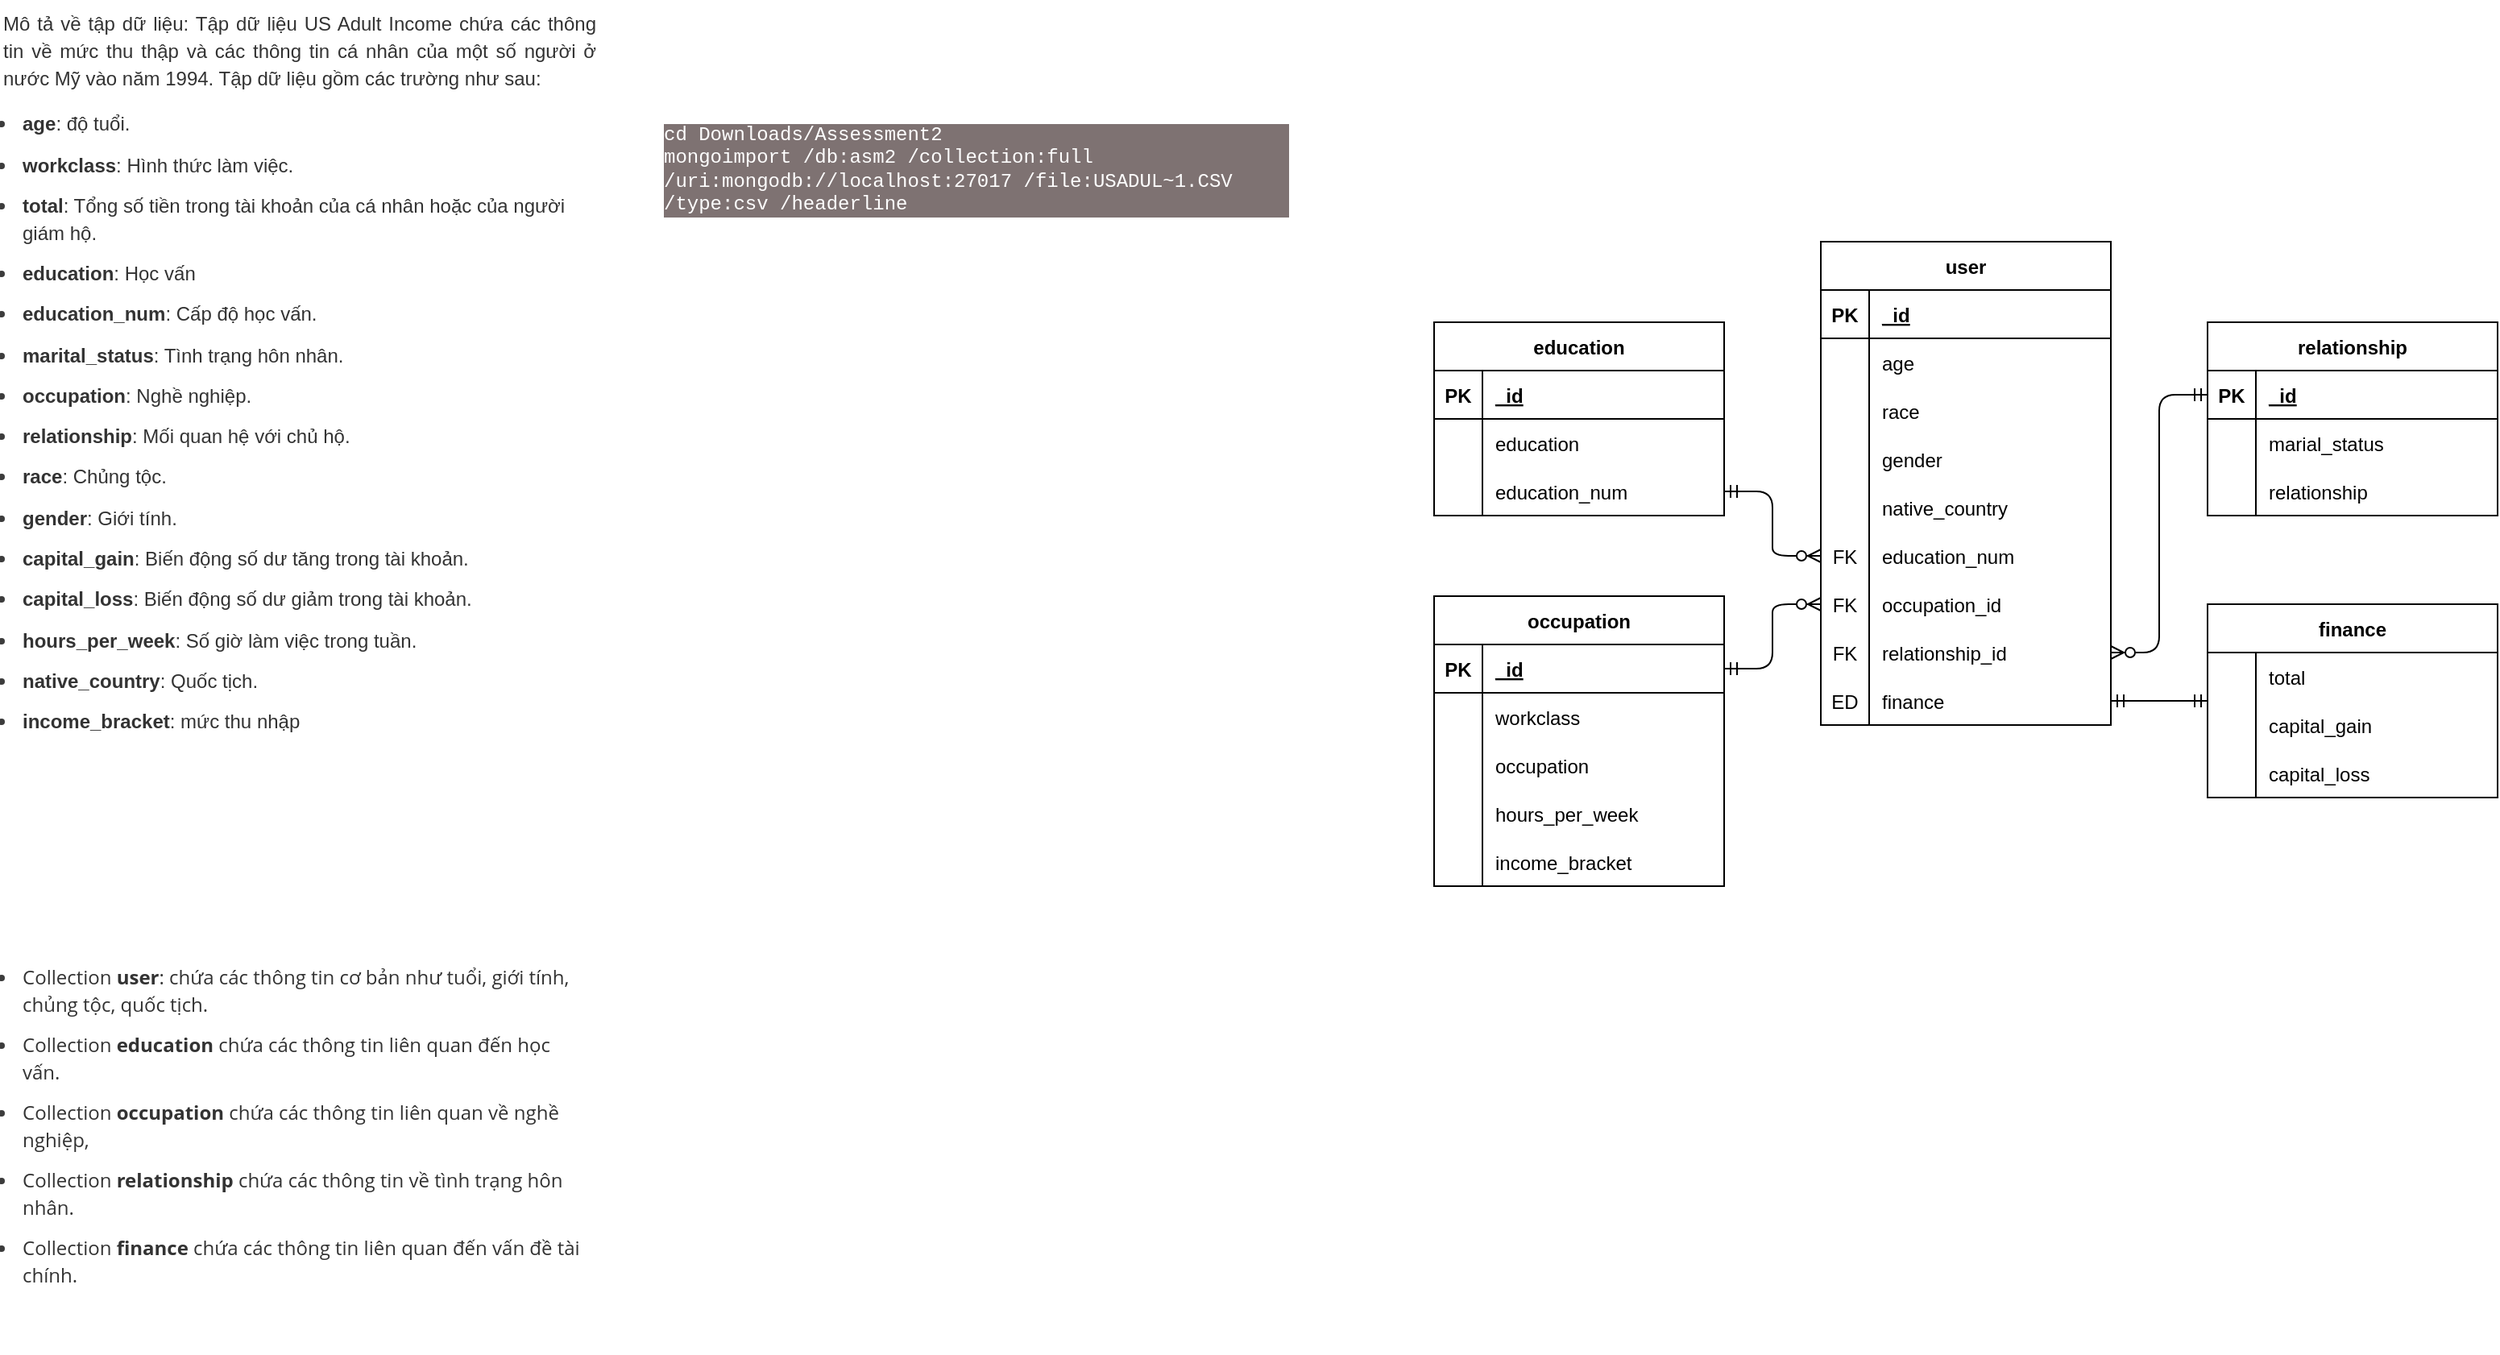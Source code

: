 <mxfile>
    <diagram id="i1MtYdFM_wo78gbp3NTc" name="Page-1">
        <mxGraphModel dx="1058" dy="458" grid="1" gridSize="10" guides="1" tooltips="1" connect="1" arrows="1" fold="1" page="1" pageScale="1" pageWidth="850" pageHeight="1100" math="0" shadow="0">
            <root>
                <mxCell id="0"/>
                <mxCell id="1" parent="0"/>
                <mxCell id="2" value="&lt;p style=&quot;color: rgb(60, 60, 60); margin: 0pt 0px 8pt; text-align: justify; font-family: &amp;quot;Open Sans&amp;quot;, Verdana, Geneva, sans-serif, sans-serif; line-height: 1.295; font-style: normal; font-variant-ligatures: normal; font-variant-caps: normal; font-weight: 400; letter-spacing: normal; orphans: 2; text-indent: 0px; text-transform: none; widows: 2; word-spacing: 0px; -webkit-text-stroke-width: 0px; background-color: rgb(255, 255, 255); text-decoration-thickness: initial; text-decoration-style: initial; text-decoration-color: initial;&quot; dir=&quot;ltr&quot;&gt;&lt;span style=&quot;color: rgb(51, 51, 51); font-style: normal; font-variant: normal; font-weight: 400; font-stretch: inherit; line-height: 1.4em; font-family: arial, helvetica, sans-serif; font-optical-sizing: inherit; font-kerning: inherit; font-feature-settings: inherit; font-variation-settings: inherit; background-color: transparent; text-decoration: none; vertical-align: baseline;&quot;&gt;&lt;font style=&quot;font-size: 12px;&quot;&gt;Mô tả về tập dữ liệu: Tập dữ liệu US Adult Income chứa các thông tin về mức thu thập và các thông tin cá nhân của một số người ở nước Mỹ vào năm 1994. Tập dữ liệu gồm các trường như sau:&lt;/font&gt;&lt;/span&gt;&lt;/p&gt;&lt;p style=&quot;color: rgb(60, 60, 60); margin: 0pt 0px 8pt; text-align: justify; font-family: &amp;quot;Open Sans&amp;quot;, Verdana, Geneva, sans-serif, sans-serif; line-height: 1.295; font-style: normal; font-variant-ligatures: normal; font-variant-caps: normal; font-weight: 400; letter-spacing: normal; orphans: 2; text-indent: 0px; text-transform: none; widows: 2; word-spacing: 0px; -webkit-text-stroke-width: 0px; background-color: rgb(255, 255, 255); text-decoration-thickness: initial; text-decoration-style: initial; text-decoration-color: initial;&quot; dir=&quot;ltr&quot;&gt;&lt;/p&gt;&lt;ul style=&quot;padding: 0px 0px 0px 1em; margin: 1em 0px; line-height: 1.4em; color: rgb(60, 60, 60); list-style: outside none disc; font-family: &amp;quot;Open Sans&amp;quot;, Verdana, Geneva, sans-serif, sans-serif; font-style: normal; font-variant-ligatures: normal; font-variant-caps: normal; font-weight: 400; letter-spacing: normal; orphans: 2; text-align: left; text-indent: 0px; text-transform: none; widows: 2; word-spacing: 0px; -webkit-text-stroke-width: 0px; background-color: rgb(255, 255, 255); text-decoration-thickness: initial; text-decoration-style: initial; text-decoration-color: initial;&quot;&gt;&lt;li style=&quot;line-height: 1.4em; margin-bottom: 0.708em;&quot;&gt;&lt;span style=&quot;color: rgb(51, 51, 51); font-style: inherit; font-variant: inherit; font-weight: inherit; font-stretch: inherit; line-height: 1.4em; font-family: arial, helvetica, sans-serif; font-optical-sizing: inherit; font-kerning: inherit; font-feature-settings: inherit; font-variation-settings: inherit;&quot;&gt;&lt;font style=&quot;font-size: 12px;&quot;&gt;&lt;span style=&quot;color: inherit; font-style: inherit; font-variant-ligatures: inherit; font-variant-caps: inherit; font-variant-numeric: normal; font-variant-east-asian: normal; font-variant-alternates: inherit; font-weight: bold; font-stretch: inherit; line-height: 1.4em; font-family: inherit; font-optical-sizing: inherit; font-kerning: inherit; font-feature-settings: inherit; font-variation-settings: inherit; text-align: justify; background-color: transparent; vertical-align: baseline;&quot;&gt;age&lt;/span&gt;&lt;span style=&quot;color: inherit; font-style: inherit; font-variant-ligatures: inherit; font-variant-caps: inherit; font-variant-numeric: normal; font-variant-east-asian: normal; font-variant-alternates: inherit; font-weight: inherit; font-stretch: inherit; line-height: 1.4em; font-family: inherit; font-optical-sizing: inherit; font-kerning: inherit; font-feature-settings: inherit; font-variation-settings: inherit; text-align: justify; background-color: transparent; vertical-align: baseline;&quot;&gt;: độ tuổi.&lt;/span&gt;&lt;/font&gt;&lt;/span&gt;&lt;/li&gt;&lt;li style=&quot;line-height: 1.4em; margin-bottom: 0.708em;&quot;&gt;&lt;span style=&quot;color: rgb(51, 51, 51); font-style: inherit; font-variant: inherit; font-weight: inherit; font-stretch: inherit; line-height: 1.4em; font-family: arial, helvetica, sans-serif; font-optical-sizing: inherit; font-kerning: inherit; font-feature-settings: inherit; font-variation-settings: inherit;&quot;&gt;&lt;font style=&quot;font-size: 12px;&quot;&gt;&lt;span style=&quot;color: inherit; font-style: inherit; font-variant-ligatures: inherit; font-variant-caps: inherit; font-variant-numeric: normal; font-variant-east-asian: normal; font-variant-alternates: inherit; font-weight: bold; font-stretch: inherit; line-height: 1.4em; font-family: inherit; font-optical-sizing: inherit; font-kerning: inherit; font-feature-settings: inherit; font-variation-settings: inherit; text-align: justify; background-color: transparent; vertical-align: baseline;&quot;&gt;workclass&lt;/span&gt;&lt;span style=&quot;color: inherit; font-style: inherit; font-variant-ligatures: inherit; font-variant-caps: inherit; font-variant-numeric: normal; font-variant-east-asian: normal; font-variant-alternates: inherit; font-weight: inherit; font-stretch: inherit; line-height: 1.4em; font-family: inherit; font-optical-sizing: inherit; font-kerning: inherit; font-feature-settings: inherit; font-variation-settings: inherit; text-align: justify; background-color: transparent; vertical-align: baseline;&quot;&gt;: Hình thức làm việc.&lt;/span&gt;&lt;/font&gt;&lt;/span&gt;&lt;/li&gt;&lt;li style=&quot;line-height: 1.4em; margin-bottom: 0.708em;&quot;&gt;&lt;span style=&quot;color: rgb(51, 51, 51); font-style: inherit; font-variant: inherit; font-weight: inherit; font-stretch: inherit; line-height: 1.4em; font-family: arial, helvetica, sans-serif; font-optical-sizing: inherit; font-kerning: inherit; font-feature-settings: inherit; font-variation-settings: inherit;&quot;&gt;&lt;font style=&quot;font-size: 12px;&quot;&gt;&lt;span style=&quot;color: inherit; font-style: inherit; font-variant-ligatures: inherit; font-variant-caps: inherit; font-variant-numeric: normal; font-variant-east-asian: normal; font-variant-alternates: inherit; font-weight: bold; font-stretch: inherit; line-height: 1.4em; font-family: inherit; font-optical-sizing: inherit; font-kerning: inherit; font-feature-settings: inherit; font-variation-settings: inherit; text-align: justify; background-color: transparent; vertical-align: baseline;&quot;&gt;total&lt;/span&gt;&lt;span style=&quot;color: inherit; font-style: inherit; font-variant-ligatures: inherit; font-variant-caps: inherit; font-variant-numeric: normal; font-variant-east-asian: normal; font-variant-alternates: inherit; font-weight: inherit; font-stretch: inherit; line-height: 1.4em; font-family: inherit; font-optical-sizing: inherit; font-kerning: inherit; font-feature-settings: inherit; font-variation-settings: inherit; text-align: justify; background-color: transparent; vertical-align: baseline;&quot;&gt;: Tổng số tiền trong tài khoản của cá nhân hoặc của người giám hộ.&lt;/span&gt;&lt;/font&gt;&lt;/span&gt;&lt;/li&gt;&lt;li style=&quot;line-height: 1.4em; margin-bottom: 0.708em;&quot;&gt;&lt;span style=&quot;color: rgb(51, 51, 51); font-style: inherit; font-variant: inherit; font-weight: inherit; font-stretch: inherit; line-height: 1.4em; font-family: arial, helvetica, sans-serif; font-optical-sizing: inherit; font-kerning: inherit; font-feature-settings: inherit; font-variation-settings: inherit;&quot;&gt;&lt;font style=&quot;font-size: 12px;&quot;&gt;&lt;span style=&quot;color: inherit; font-style: inherit; font-variant-ligatures: inherit; font-variant-caps: inherit; font-variant-numeric: normal; font-variant-east-asian: normal; font-variant-alternates: inherit; font-weight: bold; font-stretch: inherit; line-height: 1.4em; font-family: inherit; font-optical-sizing: inherit; font-kerning: inherit; font-feature-settings: inherit; font-variation-settings: inherit; text-align: justify; background-color: transparent; vertical-align: baseline;&quot;&gt;education&lt;/span&gt;&lt;span style=&quot;color: inherit; font-style: inherit; font-variant-ligatures: inherit; font-variant-caps: inherit; font-variant-numeric: normal; font-variant-east-asian: normal; font-variant-alternates: inherit; font-weight: inherit; font-stretch: inherit; line-height: 1.4em; font-family: inherit; font-optical-sizing: inherit; font-kerning: inherit; font-feature-settings: inherit; font-variation-settings: inherit; text-align: justify; background-color: transparent; vertical-align: baseline;&quot;&gt;: Học vấn&lt;/span&gt;&lt;/font&gt;&lt;/span&gt;&lt;/li&gt;&lt;li style=&quot;line-height: 1.4em; margin-bottom: 0.708em;&quot;&gt;&lt;span style=&quot;color: rgb(51, 51, 51); font-style: inherit; font-variant: inherit; font-weight: inherit; font-stretch: inherit; line-height: 1.4em; font-family: arial, helvetica, sans-serif; font-optical-sizing: inherit; font-kerning: inherit; font-feature-settings: inherit; font-variation-settings: inherit;&quot;&gt;&lt;font style=&quot;font-size: 12px;&quot;&gt;&lt;span style=&quot;color: inherit; font-style: inherit; font-variant-ligatures: inherit; font-variant-caps: inherit; font-variant-numeric: normal; font-variant-east-asian: normal; font-variant-alternates: inherit; font-weight: bold; font-stretch: inherit; line-height: 1.4em; font-family: inherit; font-optical-sizing: inherit; font-kerning: inherit; font-feature-settings: inherit; font-variation-settings: inherit; text-align: justify; background-color: transparent; vertical-align: baseline;&quot;&gt;education_num&lt;/span&gt;&lt;span style=&quot;color: inherit; font-style: inherit; font-variant-ligatures: inherit; font-variant-caps: inherit; font-variant-numeric: normal; font-variant-east-asian: normal; font-variant-alternates: inherit; font-weight: inherit; font-stretch: inherit; line-height: 1.4em; font-family: inherit; font-optical-sizing: inherit; font-kerning: inherit; font-feature-settings: inherit; font-variation-settings: inherit; text-align: justify; background-color: transparent; vertical-align: baseline;&quot;&gt;: Cấp độ học vấn.&lt;/span&gt;&lt;/font&gt;&lt;/span&gt;&lt;/li&gt;&lt;li style=&quot;line-height: 1.4em; margin-bottom: 0.708em;&quot;&gt;&lt;span style=&quot;color: rgb(51, 51, 51); font-style: inherit; font-variant: inherit; font-weight: inherit; font-stretch: inherit; line-height: 1.4em; font-family: arial, helvetica, sans-serif; font-optical-sizing: inherit; font-kerning: inherit; font-feature-settings: inherit; font-variation-settings: inherit;&quot;&gt;&lt;font style=&quot;font-size: 12px;&quot;&gt;&lt;span style=&quot;color: inherit; font-style: inherit; font-variant-ligatures: inherit; font-variant-caps: inherit; font-variant-numeric: normal; font-variant-east-asian: normal; font-variant-alternates: inherit; font-weight: bold; font-stretch: inherit; line-height: 1.4em; font-family: inherit; font-optical-sizing: inherit; font-kerning: inherit; font-feature-settings: inherit; font-variation-settings: inherit; text-align: justify; background-color: transparent; vertical-align: baseline;&quot;&gt;marital_status&lt;/span&gt;&lt;span style=&quot;color: inherit; font-style: inherit; font-variant-ligatures: inherit; font-variant-caps: inherit; font-variant-numeric: normal; font-variant-east-asian: normal; font-variant-alternates: inherit; font-weight: inherit; font-stretch: inherit; line-height: 1.4em; font-family: inherit; font-optical-sizing: inherit; font-kerning: inherit; font-feature-settings: inherit; font-variation-settings: inherit; text-align: justify; background-color: transparent; vertical-align: baseline;&quot;&gt;: Tình trạng hôn nhân.&lt;/span&gt;&lt;/font&gt;&lt;/span&gt;&lt;/li&gt;&lt;li style=&quot;line-height: 1.4em; margin-bottom: 0.708em;&quot;&gt;&lt;span style=&quot;color: rgb(51, 51, 51); font-style: inherit; font-variant: inherit; font-weight: inherit; font-stretch: inherit; line-height: 1.4em; font-family: arial, helvetica, sans-serif; font-optical-sizing: inherit; font-kerning: inherit; font-feature-settings: inherit; font-variation-settings: inherit;&quot;&gt;&lt;font style=&quot;font-size: 12px;&quot;&gt;&lt;span style=&quot;color: inherit; font-style: inherit; font-variant-ligatures: inherit; font-variant-caps: inherit; font-variant-numeric: normal; font-variant-east-asian: normal; font-variant-alternates: inherit; font-weight: bold; font-stretch: inherit; line-height: 1.4em; font-family: inherit; font-optical-sizing: inherit; font-kerning: inherit; font-feature-settings: inherit; font-variation-settings: inherit; text-align: justify; background-color: transparent; vertical-align: baseline;&quot;&gt;occupation&lt;/span&gt;&lt;span style=&quot;color: inherit; font-style: inherit; font-variant-ligatures: inherit; font-variant-caps: inherit; font-variant-numeric: normal; font-variant-east-asian: normal; font-variant-alternates: inherit; font-weight: inherit; font-stretch: inherit; line-height: 1.4em; font-family: inherit; font-optical-sizing: inherit; font-kerning: inherit; font-feature-settings: inherit; font-variation-settings: inherit; text-align: justify; background-color: transparent; vertical-align: baseline;&quot;&gt;: Nghề nghiệp.&lt;/span&gt;&lt;/font&gt;&lt;/span&gt;&lt;/li&gt;&lt;li style=&quot;line-height: 1.4em; margin-bottom: 0.708em;&quot;&gt;&lt;span style=&quot;color: rgb(51, 51, 51); font-style: inherit; font-variant: inherit; font-weight: inherit; font-stretch: inherit; line-height: 1.4em; font-family: arial, helvetica, sans-serif; font-optical-sizing: inherit; font-kerning: inherit; font-feature-settings: inherit; font-variation-settings: inherit;&quot;&gt;&lt;font style=&quot;font-size: 12px;&quot;&gt;&lt;span style=&quot;color: inherit; font-style: inherit; font-variant-ligatures: inherit; font-variant-caps: inherit; font-variant-numeric: normal; font-variant-east-asian: normal; font-variant-alternates: inherit; font-weight: bold; font-stretch: inherit; line-height: 1.4em; font-family: inherit; font-optical-sizing: inherit; font-kerning: inherit; font-feature-settings: inherit; font-variation-settings: inherit; text-align: justify; background-color: transparent; vertical-align: baseline;&quot;&gt;relationship&lt;/span&gt;&lt;span style=&quot;color: inherit; font-style: inherit; font-variant-ligatures: inherit; font-variant-caps: inherit; font-variant-numeric: normal; font-variant-east-asian: normal; font-variant-alternates: inherit; font-weight: inherit; font-stretch: inherit; line-height: 1.4em; font-family: inherit; font-optical-sizing: inherit; font-kerning: inherit; font-feature-settings: inherit; font-variation-settings: inherit; text-align: justify; background-color: transparent; vertical-align: baseline;&quot;&gt;: Mối quan hệ với chủ hộ.&lt;/span&gt;&lt;/font&gt;&lt;/span&gt;&lt;/li&gt;&lt;li style=&quot;line-height: 1.4em; margin-bottom: 0.708em;&quot;&gt;&lt;span style=&quot;color: rgb(51, 51, 51); font-style: inherit; font-variant: inherit; font-weight: inherit; font-stretch: inherit; line-height: 1.4em; font-family: arial, helvetica, sans-serif; font-optical-sizing: inherit; font-kerning: inherit; font-feature-settings: inherit; font-variation-settings: inherit;&quot;&gt;&lt;font style=&quot;font-size: 12px;&quot;&gt;&lt;span style=&quot;color: inherit; font-style: inherit; font-variant-ligatures: inherit; font-variant-caps: inherit; font-variant-numeric: normal; font-variant-east-asian: normal; font-variant-alternates: inherit; font-weight: bold; font-stretch: inherit; line-height: 1.4em; font-family: inherit; font-optical-sizing: inherit; font-kerning: inherit; font-feature-settings: inherit; font-variation-settings: inherit; text-align: justify; background-color: transparent; vertical-align: baseline;&quot;&gt;race&lt;/span&gt;&lt;span style=&quot;color: inherit; font-style: inherit; font-variant-ligatures: inherit; font-variant-caps: inherit; font-variant-numeric: normal; font-variant-east-asian: normal; font-variant-alternates: inherit; font-weight: inherit; font-stretch: inherit; line-height: 1.4em; font-family: inherit; font-optical-sizing: inherit; font-kerning: inherit; font-feature-settings: inherit; font-variation-settings: inherit; text-align: justify; background-color: transparent; vertical-align: baseline;&quot;&gt;: Chủng tộc.&lt;/span&gt;&lt;/font&gt;&lt;/span&gt;&lt;/li&gt;&lt;li style=&quot;line-height: 1.4em; margin-bottom: 0.708em;&quot;&gt;&lt;span style=&quot;color: rgb(51, 51, 51); font-style: inherit; font-variant: inherit; font-weight: inherit; font-stretch: inherit; line-height: 1.4em; font-family: arial, helvetica, sans-serif; font-optical-sizing: inherit; font-kerning: inherit; font-feature-settings: inherit; font-variation-settings: inherit;&quot;&gt;&lt;font style=&quot;font-size: 12px;&quot;&gt;&lt;span style=&quot;color: inherit; font-style: inherit; font-variant-ligatures: inherit; font-variant-caps: inherit; font-variant-numeric: normal; font-variant-east-asian: normal; font-variant-alternates: inherit; font-weight: bold; font-stretch: inherit; line-height: 1.4em; font-family: inherit; font-optical-sizing: inherit; font-kerning: inherit; font-feature-settings: inherit; font-variation-settings: inherit; text-align: justify; background-color: transparent; vertical-align: baseline;&quot;&gt;gender&lt;/span&gt;&lt;span style=&quot;color: inherit; font-style: inherit; font-variant-ligatures: inherit; font-variant-caps: inherit; font-variant-numeric: normal; font-variant-east-asian: normal; font-variant-alternates: inherit; font-weight: inherit; font-stretch: inherit; line-height: 1.4em; font-family: inherit; font-optical-sizing: inherit; font-kerning: inherit; font-feature-settings: inherit; font-variation-settings: inherit; text-align: justify; background-color: transparent; vertical-align: baseline;&quot;&gt;: Giới tính.&lt;/span&gt;&lt;/font&gt;&lt;/span&gt;&lt;/li&gt;&lt;li style=&quot;line-height: 1.4em; margin-bottom: 0.708em;&quot;&gt;&lt;span style=&quot;color: rgb(51, 51, 51); font-style: inherit; font-variant: inherit; font-weight: inherit; font-stretch: inherit; line-height: 1.4em; font-family: arial, helvetica, sans-serif; font-optical-sizing: inherit; font-kerning: inherit; font-feature-settings: inherit; font-variation-settings: inherit;&quot;&gt;&lt;font style=&quot;font-size: 12px;&quot;&gt;&lt;span style=&quot;color: inherit; font-style: inherit; font-variant-ligatures: inherit; font-variant-caps: inherit; font-variant-numeric: normal; font-variant-east-asian: normal; font-variant-alternates: inherit; font-weight: bold; font-stretch: inherit; line-height: 1.4em; font-family: inherit; font-optical-sizing: inherit; font-kerning: inherit; font-feature-settings: inherit; font-variation-settings: inherit; text-align: justify; background-color: transparent; vertical-align: baseline;&quot;&gt;capital_gain&lt;/span&gt;&lt;span style=&quot;color: inherit; font-style: inherit; font-variant-ligatures: inherit; font-variant-caps: inherit; font-variant-numeric: normal; font-variant-east-asian: normal; font-variant-alternates: inherit; font-weight: inherit; font-stretch: inherit; line-height: 1.4em; font-family: inherit; font-optical-sizing: inherit; font-kerning: inherit; font-feature-settings: inherit; font-variation-settings: inherit; text-align: justify; background-color: transparent; vertical-align: baseline;&quot;&gt;: Biến động số dư tăng trong tài khoản.&lt;/span&gt;&lt;/font&gt;&lt;/span&gt;&lt;/li&gt;&lt;li style=&quot;line-height: 1.4em; margin-bottom: 0.708em;&quot;&gt;&lt;span style=&quot;color: rgb(51, 51, 51); font-style: inherit; font-variant: inherit; font-weight: inherit; font-stretch: inherit; line-height: 1.4em; font-family: arial, helvetica, sans-serif; font-optical-sizing: inherit; font-kerning: inherit; font-feature-settings: inherit; font-variation-settings: inherit;&quot;&gt;&lt;font style=&quot;font-size: 12px;&quot;&gt;&lt;span style=&quot;color: inherit; font-style: inherit; font-variant-ligatures: inherit; font-variant-caps: inherit; font-variant-numeric: normal; font-variant-east-asian: normal; font-variant-alternates: inherit; font-weight: bold; font-stretch: inherit; line-height: 1.4em; font-family: inherit; font-optical-sizing: inherit; font-kerning: inherit; font-feature-settings: inherit; font-variation-settings: inherit; text-align: justify; background-color: transparent; vertical-align: baseline;&quot;&gt;capital_loss&lt;/span&gt;&lt;span style=&quot;color: inherit; font-style: inherit; font-variant-ligatures: inherit; font-variant-caps: inherit; font-variant-numeric: normal; font-variant-east-asian: normal; font-variant-alternates: inherit; font-weight: inherit; font-stretch: inherit; line-height: 1.4em; font-family: inherit; font-optical-sizing: inherit; font-kerning: inherit; font-feature-settings: inherit; font-variation-settings: inherit; text-align: justify; background-color: transparent; vertical-align: baseline;&quot;&gt;: Biến động số dư giảm trong tài khoản.&lt;/span&gt;&lt;/font&gt;&lt;/span&gt;&lt;/li&gt;&lt;li style=&quot;line-height: 1.4em; margin-bottom: 0.708em;&quot;&gt;&lt;span style=&quot;color: rgb(51, 51, 51); font-style: inherit; font-variant: inherit; font-weight: inherit; font-stretch: inherit; line-height: 1.4em; font-family: arial, helvetica, sans-serif; font-optical-sizing: inherit; font-kerning: inherit; font-feature-settings: inherit; font-variation-settings: inherit;&quot;&gt;&lt;font style=&quot;font-size: 12px;&quot;&gt;&lt;span style=&quot;color: inherit; font-style: inherit; font-variant-ligatures: inherit; font-variant-caps: inherit; font-variant-numeric: normal; font-variant-east-asian: normal; font-variant-alternates: inherit; font-weight: bold; font-stretch: inherit; line-height: 1.4em; font-family: inherit; font-optical-sizing: inherit; font-kerning: inherit; font-feature-settings: inherit; font-variation-settings: inherit; text-align: justify; background-color: transparent; vertical-align: baseline;&quot;&gt;hours_per_week&lt;/span&gt;&lt;span style=&quot;color: inherit; font-style: inherit; font-variant-ligatures: inherit; font-variant-caps: inherit; font-variant-numeric: normal; font-variant-east-asian: normal; font-variant-alternates: inherit; font-weight: inherit; font-stretch: inherit; line-height: 1.4em; font-family: inherit; font-optical-sizing: inherit; font-kerning: inherit; font-feature-settings: inherit; font-variation-settings: inherit; text-align: justify; background-color: transparent; vertical-align: baseline;&quot;&gt;: Số giờ làm việc trong tuần.&lt;/span&gt;&lt;/font&gt;&lt;/span&gt;&lt;/li&gt;&lt;li style=&quot;line-height: 1.4em; margin-bottom: 0.708em;&quot;&gt;&lt;span style=&quot;color: rgb(51, 51, 51); font-style: inherit; font-variant: inherit; font-weight: inherit; font-stretch: inherit; line-height: 1.4em; font-family: arial, helvetica, sans-serif; font-optical-sizing: inherit; font-kerning: inherit; font-feature-settings: inherit; font-variation-settings: inherit;&quot;&gt;&lt;font style=&quot;font-size: 12px;&quot;&gt;&lt;span style=&quot;color: inherit; font-style: inherit; font-variant-ligatures: inherit; font-variant-caps: inherit; font-variant-numeric: normal; font-variant-east-asian: normal; font-variant-alternates: inherit; font-weight: bold; font-stretch: inherit; line-height: 1.4em; font-family: inherit; font-optical-sizing: inherit; font-kerning: inherit; font-feature-settings: inherit; font-variation-settings: inherit; text-align: justify; background-color: transparent; vertical-align: baseline;&quot;&gt;native_country&lt;/span&gt;&lt;span style=&quot;color: inherit; font-style: inherit; font-variant-ligatures: inherit; font-variant-caps: inherit; font-variant-numeric: normal; font-variant-east-asian: normal; font-variant-alternates: inherit; font-weight: inherit; font-stretch: inherit; line-height: 1.4em; font-family: inherit; font-optical-sizing: inherit; font-kerning: inherit; font-feature-settings: inherit; font-variation-settings: inherit; text-align: justify; background-color: transparent; vertical-align: baseline;&quot;&gt;: Quốc tịch.&lt;/span&gt;&lt;/font&gt;&lt;/span&gt;&lt;/li&gt;&lt;li style=&quot;line-height: 1.4em; margin-bottom: 0.708em;&quot;&gt;&lt;span style=&quot;color: rgb(51, 51, 51); font-style: inherit; font-variant: inherit; font-weight: inherit; font-stretch: inherit; line-height: 1.4em; font-family: arial, helvetica, sans-serif; font-optical-sizing: inherit; font-kerning: inherit; font-feature-settings: inherit; font-variation-settings: inherit;&quot;&gt;&lt;font style=&quot;font-size: 12px;&quot;&gt;&lt;span style=&quot;color: inherit; font-style: inherit; font-variant-ligatures: inherit; font-variant-caps: inherit; font-variant-numeric: normal; font-variant-east-asian: normal; font-variant-alternates: inherit; font-weight: bold; font-stretch: inherit; line-height: 1.4em; font-family: inherit; font-optical-sizing: inherit; font-kerning: inherit; font-feature-settings: inherit; font-variation-settings: inherit; text-align: justify; background-color: transparent; vertical-align: baseline;&quot;&gt;income_bracket&lt;/span&gt;&lt;span style=&quot;color: inherit; font-style: inherit; font-variant-ligatures: inherit; font-variant-caps: inherit; font-variant-numeric: normal; font-variant-east-asian: normal; font-variant-alternates: inherit; font-weight: inherit; font-stretch: inherit; line-height: 1.4em; font-family: inherit; font-optical-sizing: inherit; font-kerning: inherit; font-feature-settings: inherit; font-variation-settings: inherit; text-align: justify; background-color: transparent; vertical-align: baseline;&quot;&gt;: mức thu nhập&lt;/span&gt;&lt;/font&gt;&lt;/span&gt;&lt;/li&gt;&lt;/ul&gt;" style="text;whiteSpace=wrap;html=1;" parent="1" vertex="1">
                    <mxGeometry x="30" y="40" width="370" height="580" as="geometry"/>
                </mxCell>
                <mxCell id="3" value="&lt;ul style=&quot;padding: 0px 0px 0px 1em; margin: 1em 0px; line-height: 1.4em; color: rgb(60, 60, 60); list-style: outside none disc; font-family: &amp;quot;Open Sans&amp;quot;, Verdana, Geneva, sans-serif, sans-serif; font-style: normal; font-variant-ligatures: normal; font-variant-caps: normal; font-weight: 400; letter-spacing: normal; orphans: 2; text-indent: 0px; text-transform: none; widows: 2; word-spacing: 0px; -webkit-text-stroke-width: 0px; background-color: rgb(255, 255, 255); text-decoration-thickness: initial; text-decoration-style: initial; text-decoration-color: initial;&quot;&gt;&lt;li style=&quot;line-height: 1.4em; margin-bottom: 0.708em;&quot;&gt;&lt;span style=&quot;color: rgb(51, 51, 51); font-style: inherit; font-variant: inherit; font-weight: inherit; font-stretch: inherit; font-size: inherit; line-height: 1.4em; font-family: inherit; font-optical-sizing: inherit; font-kerning: inherit; font-feature-settings: inherit; font-variation-settings: inherit;&quot; face=&quot;arial, helvetica, sans-serif&quot; color=&quot;#333333&quot;&gt;&lt;span style=&quot;color: inherit; font-style: inherit; font-variant: inherit; font-weight: inherit; font-stretch: inherit; font-size: inherit; line-height: 1.4em; font-family: inherit; font-optical-sizing: inherit; font-kerning: inherit; font-feature-settings: inherit; font-variation-settings: inherit;&quot;&gt;Collection &lt;strong style=&quot;font-weight: bold; line-height: 1.4em;&quot;&gt;user&lt;/strong&gt;: chứa các thông tin cơ bản như tuổi, giới tính, chủng tộc, quốc tịch.&lt;/span&gt;&lt;/span&gt;&lt;/li&gt;&lt;li style=&quot;line-height: 1.4em; margin-bottom: 0.708em;&quot;&gt;&lt;span style=&quot;color: rgb(51, 51, 51); font-style: inherit; font-variant: inherit; font-weight: inherit; font-stretch: inherit; font-size: inherit; line-height: 1.4em; font-family: inherit; font-optical-sizing: inherit; font-kerning: inherit; font-feature-settings: inherit; font-variation-settings: inherit;&quot; face=&quot;arial, helvetica, sans-serif&quot; color=&quot;#333333&quot;&gt;&lt;span style=&quot;color: inherit; font-style: inherit; font-variant: inherit; font-weight: inherit; font-stretch: inherit; font-size: inherit; line-height: 1.4em; font-family: inherit; font-optical-sizing: inherit; font-kerning: inherit; font-feature-settings: inherit; font-variation-settings: inherit;&quot;&gt;Collection &lt;strong style=&quot;font-weight: bold; line-height: 1.4em;&quot;&gt;education&lt;/strong&gt; chứa các thông tin liên quan đến học vấn.&lt;/span&gt;&lt;/span&gt;&lt;/li&gt;&lt;li style=&quot;line-height: 1.4em; margin-bottom: 0.708em;&quot;&gt;&lt;span style=&quot;color: rgb(51, 51, 51); font-style: inherit; font-variant: inherit; font-weight: inherit; font-stretch: inherit; font-size: inherit; line-height: 1.4em; font-family: inherit; font-optical-sizing: inherit; font-kerning: inherit; font-feature-settings: inherit; font-variation-settings: inherit;&quot; face=&quot;arial, helvetica, sans-serif&quot; color=&quot;#333333&quot;&gt;&lt;span style=&quot;color: inherit; font-style: inherit; font-variant: inherit; font-weight: inherit; font-stretch: inherit; font-size: inherit; line-height: 1.4em; font-family: inherit; font-optical-sizing: inherit; font-kerning: inherit; font-feature-settings: inherit; font-variation-settings: inherit;&quot;&gt;Collection &lt;strong style=&quot;font-weight: bold; line-height: 1.4em;&quot;&gt;occupation&lt;/strong&gt; chứa các thông tin liên quan về nghề nghiệp,&lt;/span&gt;&lt;/span&gt;&lt;/li&gt;&lt;li style=&quot;line-height: 1.4em; margin-bottom: 0.708em;&quot;&gt;&lt;span style=&quot;color: rgb(51, 51, 51); font-style: inherit; font-variant: inherit; font-weight: inherit; font-stretch: inherit; font-size: inherit; line-height: 1.4em; font-family: inherit; font-optical-sizing: inherit; font-kerning: inherit; font-feature-settings: inherit; font-variation-settings: inherit;&quot; face=&quot;arial, helvetica, sans-serif&quot; color=&quot;#333333&quot;&gt;&lt;span style=&quot;color: inherit; font-style: inherit; font-variant: inherit; font-weight: inherit; font-stretch: inherit; font-size: inherit; line-height: 1.4em; font-family: inherit; font-optical-sizing: inherit; font-kerning: inherit; font-feature-settings: inherit; font-variation-settings: inherit;&quot;&gt;Collection &lt;strong style=&quot;font-weight: bold; line-height: 1.4em;&quot;&gt;relationship&lt;/strong&gt; chứa các thông tin về tình trạng hôn nhân.&lt;/span&gt;&lt;/span&gt;&lt;/li&gt;&lt;li style=&quot;line-height: 1.4em; margin-bottom: 0.708em;&quot;&gt;&lt;span style=&quot;color: rgb(51, 51, 51); font-style: inherit; font-variant: inherit; font-weight: inherit; font-stretch: inherit; font-size: inherit; line-height: 1.4em; font-family: inherit; font-optical-sizing: inherit; font-kerning: inherit; font-feature-settings: inherit; font-variation-settings: inherit;&quot; face=&quot;arial, helvetica, sans-serif&quot; color=&quot;#333333&quot;&gt;&lt;span style=&quot;color: inherit; font-style: inherit; font-variant: inherit; font-weight: inherit; font-stretch: inherit; font-size: inherit; line-height: 1.4em; font-family: inherit; font-optical-sizing: inherit; font-kerning: inherit; font-feature-settings: inherit; font-variation-settings: inherit;&quot;&gt;Collection &lt;strong style=&quot;font-weight: bold; line-height: 1.4em;&quot;&gt;finance&lt;/strong&gt; chứa các thông tin liên quan đến vấn đề tài chính.&lt;/span&gt;&lt;/span&gt;&lt;/li&gt;&lt;/ul&gt;" style="text;whiteSpace=wrap;html=1;align=left;" parent="1" vertex="1">
                    <mxGeometry x="30" y="620" width="360" height="260" as="geometry"/>
                </mxCell>
                <mxCell id="4" value="user" style="shape=table;startSize=30;container=1;collapsible=1;childLayout=tableLayout;fixedRows=1;rowLines=0;fontStyle=1;align=center;resizeLast=1;fontSize=12;" parent="1" vertex="1">
                    <mxGeometry x="1160" y="190" width="180" height="300" as="geometry"/>
                </mxCell>
                <mxCell id="5" value="" style="shape=tableRow;horizontal=0;startSize=0;swimlaneHead=0;swimlaneBody=0;fillColor=none;collapsible=0;dropTarget=0;points=[[0,0.5],[1,0.5]];portConstraint=eastwest;top=0;left=0;right=0;bottom=1;fontSize=12;" parent="4" vertex="1">
                    <mxGeometry y="30" width="180" height="30" as="geometry"/>
                </mxCell>
                <mxCell id="6" value="PK" style="shape=partialRectangle;connectable=0;fillColor=none;top=0;left=0;bottom=0;right=0;fontStyle=1;overflow=hidden;fontSize=12;" parent="5" vertex="1">
                    <mxGeometry width="30" height="30" as="geometry">
                        <mxRectangle width="30" height="30" as="alternateBounds"/>
                    </mxGeometry>
                </mxCell>
                <mxCell id="7" value="_id" style="shape=partialRectangle;connectable=0;fillColor=none;top=0;left=0;bottom=0;right=0;align=left;spacingLeft=6;fontStyle=5;overflow=hidden;fontSize=12;" parent="5" vertex="1">
                    <mxGeometry x="30" width="150" height="30" as="geometry">
                        <mxRectangle width="150" height="30" as="alternateBounds"/>
                    </mxGeometry>
                </mxCell>
                <mxCell id="8" value="" style="shape=tableRow;horizontal=0;startSize=0;swimlaneHead=0;swimlaneBody=0;fillColor=none;collapsible=0;dropTarget=0;points=[[0,0.5],[1,0.5]];portConstraint=eastwest;top=0;left=0;right=0;bottom=0;fontSize=12;" parent="4" vertex="1">
                    <mxGeometry y="60" width="180" height="30" as="geometry"/>
                </mxCell>
                <mxCell id="9" value="" style="shape=partialRectangle;connectable=0;fillColor=none;top=0;left=0;bottom=0;right=0;editable=1;overflow=hidden;fontSize=12;" parent="8" vertex="1">
                    <mxGeometry width="30" height="30" as="geometry">
                        <mxRectangle width="30" height="30" as="alternateBounds"/>
                    </mxGeometry>
                </mxCell>
                <mxCell id="10" value="age" style="shape=partialRectangle;connectable=0;fillColor=none;top=0;left=0;bottom=0;right=0;align=left;spacingLeft=6;overflow=hidden;fontSize=12;" parent="8" vertex="1">
                    <mxGeometry x="30" width="150" height="30" as="geometry">
                        <mxRectangle width="150" height="30" as="alternateBounds"/>
                    </mxGeometry>
                </mxCell>
                <mxCell id="30" value="" style="shape=tableRow;horizontal=0;startSize=0;swimlaneHead=0;swimlaneBody=0;fillColor=none;collapsible=0;dropTarget=0;points=[[0,0.5],[1,0.5]];portConstraint=eastwest;top=0;left=0;right=0;bottom=0;fontSize=12;" parent="4" vertex="1">
                    <mxGeometry y="90" width="180" height="30" as="geometry"/>
                </mxCell>
                <mxCell id="31" value="" style="shape=partialRectangle;connectable=0;fillColor=none;top=0;left=0;bottom=0;right=0;editable=1;overflow=hidden;fontSize=12;" parent="30" vertex="1">
                    <mxGeometry width="30" height="30" as="geometry">
                        <mxRectangle width="30" height="30" as="alternateBounds"/>
                    </mxGeometry>
                </mxCell>
                <mxCell id="32" value="race" style="shape=partialRectangle;connectable=0;fillColor=none;top=0;left=0;bottom=0;right=0;align=left;spacingLeft=6;overflow=hidden;fontSize=12;" parent="30" vertex="1">
                    <mxGeometry x="30" width="150" height="30" as="geometry">
                        <mxRectangle width="150" height="30" as="alternateBounds"/>
                    </mxGeometry>
                </mxCell>
                <mxCell id="11" value="" style="shape=tableRow;horizontal=0;startSize=0;swimlaneHead=0;swimlaneBody=0;fillColor=none;collapsible=0;dropTarget=0;points=[[0,0.5],[1,0.5]];portConstraint=eastwest;top=0;left=0;right=0;bottom=0;fontSize=12;" parent="4" vertex="1">
                    <mxGeometry y="120" width="180" height="30" as="geometry"/>
                </mxCell>
                <mxCell id="12" value="" style="shape=partialRectangle;connectable=0;fillColor=none;top=0;left=0;bottom=0;right=0;editable=1;overflow=hidden;fontSize=12;" parent="11" vertex="1">
                    <mxGeometry width="30" height="30" as="geometry">
                        <mxRectangle width="30" height="30" as="alternateBounds"/>
                    </mxGeometry>
                </mxCell>
                <mxCell id="13" value="gender" style="shape=partialRectangle;connectable=0;fillColor=none;top=0;left=0;bottom=0;right=0;align=left;spacingLeft=6;overflow=hidden;fontSize=12;" parent="11" vertex="1">
                    <mxGeometry x="30" width="150" height="30" as="geometry">
                        <mxRectangle width="150" height="30" as="alternateBounds"/>
                    </mxGeometry>
                </mxCell>
                <mxCell id="14" value="" style="shape=tableRow;horizontal=0;startSize=0;swimlaneHead=0;swimlaneBody=0;fillColor=none;collapsible=0;dropTarget=0;points=[[0,0.5],[1,0.5]];portConstraint=eastwest;top=0;left=0;right=0;bottom=0;fontSize=12;" parent="4" vertex="1">
                    <mxGeometry y="150" width="180" height="30" as="geometry"/>
                </mxCell>
                <mxCell id="15" value="" style="shape=partialRectangle;connectable=0;fillColor=none;top=0;left=0;bottom=0;right=0;editable=1;overflow=hidden;fontSize=12;" parent="14" vertex="1">
                    <mxGeometry width="30" height="30" as="geometry">
                        <mxRectangle width="30" height="30" as="alternateBounds"/>
                    </mxGeometry>
                </mxCell>
                <mxCell id="16" value="native_country" style="shape=partialRectangle;connectable=0;fillColor=none;top=0;left=0;bottom=0;right=0;align=left;spacingLeft=6;overflow=hidden;fontSize=12;" parent="14" vertex="1">
                    <mxGeometry x="30" width="150" height="30" as="geometry">
                        <mxRectangle width="150" height="30" as="alternateBounds"/>
                    </mxGeometry>
                </mxCell>
                <mxCell id="77" value="" style="shape=tableRow;horizontal=0;startSize=0;swimlaneHead=0;swimlaneBody=0;fillColor=none;collapsible=0;dropTarget=0;points=[[0,0.5],[1,0.5]];portConstraint=eastwest;top=0;left=0;right=0;bottom=0;fontSize=12;" parent="4" vertex="1">
                    <mxGeometry y="180" width="180" height="30" as="geometry"/>
                </mxCell>
                <mxCell id="78" value="FK" style="shape=partialRectangle;connectable=0;fillColor=none;top=0;left=0;bottom=0;right=0;editable=1;overflow=hidden;fontSize=12;" parent="77" vertex="1">
                    <mxGeometry width="30" height="30" as="geometry">
                        <mxRectangle width="30" height="30" as="alternateBounds"/>
                    </mxGeometry>
                </mxCell>
                <mxCell id="79" value="education_num" style="shape=partialRectangle;connectable=0;fillColor=none;top=0;left=0;bottom=0;right=0;align=left;spacingLeft=6;overflow=hidden;fontSize=12;" parent="77" vertex="1">
                    <mxGeometry x="30" width="150" height="30" as="geometry">
                        <mxRectangle width="150" height="30" as="alternateBounds"/>
                    </mxGeometry>
                </mxCell>
                <mxCell id="80" value="" style="shape=tableRow;horizontal=0;startSize=0;swimlaneHead=0;swimlaneBody=0;fillColor=none;collapsible=0;dropTarget=0;points=[[0,0.5],[1,0.5]];portConstraint=eastwest;top=0;left=0;right=0;bottom=0;fontSize=12;" parent="4" vertex="1">
                    <mxGeometry y="210" width="180" height="30" as="geometry"/>
                </mxCell>
                <mxCell id="81" value="FK" style="shape=partialRectangle;connectable=0;fillColor=none;top=0;left=0;bottom=0;right=0;editable=1;overflow=hidden;fontSize=12;" parent="80" vertex="1">
                    <mxGeometry width="30" height="30" as="geometry">
                        <mxRectangle width="30" height="30" as="alternateBounds"/>
                    </mxGeometry>
                </mxCell>
                <mxCell id="82" value="occupation_id" style="shape=partialRectangle;connectable=0;fillColor=none;top=0;left=0;bottom=0;right=0;align=left;spacingLeft=6;overflow=hidden;fontSize=12;" parent="80" vertex="1">
                    <mxGeometry x="30" width="150" height="30" as="geometry">
                        <mxRectangle width="150" height="30" as="alternateBounds"/>
                    </mxGeometry>
                </mxCell>
                <mxCell id="83" value="" style="shape=tableRow;horizontal=0;startSize=0;swimlaneHead=0;swimlaneBody=0;fillColor=none;collapsible=0;dropTarget=0;points=[[0,0.5],[1,0.5]];portConstraint=eastwest;top=0;left=0;right=0;bottom=0;fontSize=12;" parent="4" vertex="1">
                    <mxGeometry y="240" width="180" height="30" as="geometry"/>
                </mxCell>
                <mxCell id="84" value="FK" style="shape=partialRectangle;connectable=0;fillColor=none;top=0;left=0;bottom=0;right=0;editable=1;overflow=hidden;fontSize=12;" parent="83" vertex="1">
                    <mxGeometry width="30" height="30" as="geometry">
                        <mxRectangle width="30" height="30" as="alternateBounds"/>
                    </mxGeometry>
                </mxCell>
                <mxCell id="85" value="relationship_id" style="shape=partialRectangle;connectable=0;fillColor=none;top=0;left=0;bottom=0;right=0;align=left;spacingLeft=6;overflow=hidden;fontSize=12;" parent="83" vertex="1">
                    <mxGeometry x="30" width="150" height="30" as="geometry">
                        <mxRectangle width="150" height="30" as="alternateBounds"/>
                    </mxGeometry>
                </mxCell>
                <mxCell id="86" value="" style="shape=tableRow;horizontal=0;startSize=0;swimlaneHead=0;swimlaneBody=0;fillColor=none;collapsible=0;dropTarget=0;points=[[0,0.5],[1,0.5]];portConstraint=eastwest;top=0;left=0;right=0;bottom=0;fontSize=12;" parent="4" vertex="1">
                    <mxGeometry y="270" width="180" height="30" as="geometry"/>
                </mxCell>
                <mxCell id="87" value="ED" style="shape=partialRectangle;connectable=0;fillColor=none;top=0;left=0;bottom=0;right=0;editable=1;overflow=hidden;fontSize=12;" parent="86" vertex="1">
                    <mxGeometry width="30" height="30" as="geometry">
                        <mxRectangle width="30" height="30" as="alternateBounds"/>
                    </mxGeometry>
                </mxCell>
                <mxCell id="88" value="finance" style="shape=partialRectangle;connectable=0;fillColor=none;top=0;left=0;bottom=0;right=0;align=left;spacingLeft=6;overflow=hidden;fontSize=12;" parent="86" vertex="1">
                    <mxGeometry x="30" width="150" height="30" as="geometry">
                        <mxRectangle width="150" height="30" as="alternateBounds"/>
                    </mxGeometry>
                </mxCell>
                <mxCell id="17" value="education" style="shape=table;startSize=30;container=1;collapsible=1;childLayout=tableLayout;fixedRows=1;rowLines=0;fontStyle=1;align=center;resizeLast=1;fontSize=12;" parent="1" vertex="1">
                    <mxGeometry x="920" y="240" width="180" height="120" as="geometry"/>
                </mxCell>
                <mxCell id="18" value="" style="shape=tableRow;horizontal=0;startSize=0;swimlaneHead=0;swimlaneBody=0;fillColor=none;collapsible=0;dropTarget=0;points=[[0,0.5],[1,0.5]];portConstraint=eastwest;top=0;left=0;right=0;bottom=1;fontSize=12;" parent="17" vertex="1">
                    <mxGeometry y="30" width="180" height="30" as="geometry"/>
                </mxCell>
                <mxCell id="19" value="PK" style="shape=partialRectangle;connectable=0;fillColor=none;top=0;left=0;bottom=0;right=0;fontStyle=1;overflow=hidden;fontSize=12;" parent="18" vertex="1">
                    <mxGeometry width="30" height="30" as="geometry">
                        <mxRectangle width="30" height="30" as="alternateBounds"/>
                    </mxGeometry>
                </mxCell>
                <mxCell id="20" value="_id" style="shape=partialRectangle;connectable=0;fillColor=none;top=0;left=0;bottom=0;right=0;align=left;spacingLeft=6;fontStyle=5;overflow=hidden;fontSize=12;" parent="18" vertex="1">
                    <mxGeometry x="30" width="150" height="30" as="geometry">
                        <mxRectangle width="150" height="30" as="alternateBounds"/>
                    </mxGeometry>
                </mxCell>
                <mxCell id="21" value="" style="shape=tableRow;horizontal=0;startSize=0;swimlaneHead=0;swimlaneBody=0;fillColor=none;collapsible=0;dropTarget=0;points=[[0,0.5],[1,0.5]];portConstraint=eastwest;top=0;left=0;right=0;bottom=0;fontSize=12;" parent="17" vertex="1">
                    <mxGeometry y="60" width="180" height="30" as="geometry"/>
                </mxCell>
                <mxCell id="22" value="" style="shape=partialRectangle;connectable=0;fillColor=none;top=0;left=0;bottom=0;right=0;editable=1;overflow=hidden;fontSize=12;" parent="21" vertex="1">
                    <mxGeometry width="30" height="30" as="geometry">
                        <mxRectangle width="30" height="30" as="alternateBounds"/>
                    </mxGeometry>
                </mxCell>
                <mxCell id="23" value="education" style="shape=partialRectangle;connectable=0;fillColor=none;top=0;left=0;bottom=0;right=0;align=left;spacingLeft=6;overflow=hidden;fontSize=12;" parent="21" vertex="1">
                    <mxGeometry x="30" width="150" height="30" as="geometry">
                        <mxRectangle width="150" height="30" as="alternateBounds"/>
                    </mxGeometry>
                </mxCell>
                <mxCell id="24" value="" style="shape=tableRow;horizontal=0;startSize=0;swimlaneHead=0;swimlaneBody=0;fillColor=none;collapsible=0;dropTarget=0;points=[[0,0.5],[1,0.5]];portConstraint=eastwest;top=0;left=0;right=0;bottom=0;fontSize=12;" parent="17" vertex="1">
                    <mxGeometry y="90" width="180" height="30" as="geometry"/>
                </mxCell>
                <mxCell id="25" value="" style="shape=partialRectangle;connectable=0;fillColor=none;top=0;left=0;bottom=0;right=0;editable=1;overflow=hidden;fontSize=12;" parent="24" vertex="1">
                    <mxGeometry width="30" height="30" as="geometry">
                        <mxRectangle width="30" height="30" as="alternateBounds"/>
                    </mxGeometry>
                </mxCell>
                <mxCell id="26" value="education_num" style="shape=partialRectangle;connectable=0;fillColor=none;top=0;left=0;bottom=0;right=0;align=left;spacingLeft=6;overflow=hidden;fontSize=12;" parent="24" vertex="1">
                    <mxGeometry x="30" width="150" height="30" as="geometry">
                        <mxRectangle width="150" height="30" as="alternateBounds"/>
                    </mxGeometry>
                </mxCell>
                <mxCell id="33" value="occupation" style="shape=table;startSize=30;container=1;collapsible=1;childLayout=tableLayout;fixedRows=1;rowLines=0;fontStyle=1;align=center;resizeLast=1;fontSize=12;" parent="1" vertex="1">
                    <mxGeometry x="920" y="410" width="180" height="180" as="geometry"/>
                </mxCell>
                <mxCell id="34" value="" style="shape=tableRow;horizontal=0;startSize=0;swimlaneHead=0;swimlaneBody=0;fillColor=none;collapsible=0;dropTarget=0;points=[[0,0.5],[1,0.5]];portConstraint=eastwest;top=0;left=0;right=0;bottom=1;fontSize=12;" parent="33" vertex="1">
                    <mxGeometry y="30" width="180" height="30" as="geometry"/>
                </mxCell>
                <mxCell id="35" value="PK" style="shape=partialRectangle;connectable=0;fillColor=none;top=0;left=0;bottom=0;right=0;fontStyle=1;overflow=hidden;fontSize=12;" parent="34" vertex="1">
                    <mxGeometry width="30" height="30" as="geometry">
                        <mxRectangle width="30" height="30" as="alternateBounds"/>
                    </mxGeometry>
                </mxCell>
                <mxCell id="36" value="_id" style="shape=partialRectangle;connectable=0;fillColor=none;top=0;left=0;bottom=0;right=0;align=left;spacingLeft=6;fontStyle=5;overflow=hidden;fontSize=12;" parent="34" vertex="1">
                    <mxGeometry x="30" width="150" height="30" as="geometry">
                        <mxRectangle width="150" height="30" as="alternateBounds"/>
                    </mxGeometry>
                </mxCell>
                <mxCell id="37" value="" style="shape=tableRow;horizontal=0;startSize=0;swimlaneHead=0;swimlaneBody=0;fillColor=none;collapsible=0;dropTarget=0;points=[[0,0.5],[1,0.5]];portConstraint=eastwest;top=0;left=0;right=0;bottom=0;fontSize=12;" parent="33" vertex="1">
                    <mxGeometry y="60" width="180" height="30" as="geometry"/>
                </mxCell>
                <mxCell id="38" value="" style="shape=partialRectangle;connectable=0;fillColor=none;top=0;left=0;bottom=0;right=0;editable=1;overflow=hidden;fontSize=12;" parent="37" vertex="1">
                    <mxGeometry width="30" height="30" as="geometry">
                        <mxRectangle width="30" height="30" as="alternateBounds"/>
                    </mxGeometry>
                </mxCell>
                <mxCell id="39" value="workclass" style="shape=partialRectangle;connectable=0;fillColor=none;top=0;left=0;bottom=0;right=0;align=left;spacingLeft=6;overflow=hidden;fontSize=12;" parent="37" vertex="1">
                    <mxGeometry x="30" width="150" height="30" as="geometry">
                        <mxRectangle width="150" height="30" as="alternateBounds"/>
                    </mxGeometry>
                </mxCell>
                <mxCell id="40" value="" style="shape=tableRow;horizontal=0;startSize=0;swimlaneHead=0;swimlaneBody=0;fillColor=none;collapsible=0;dropTarget=0;points=[[0,0.5],[1,0.5]];portConstraint=eastwest;top=0;left=0;right=0;bottom=0;fontSize=12;" parent="33" vertex="1">
                    <mxGeometry y="90" width="180" height="30" as="geometry"/>
                </mxCell>
                <mxCell id="41" value="" style="shape=partialRectangle;connectable=0;fillColor=none;top=0;left=0;bottom=0;right=0;editable=1;overflow=hidden;fontSize=12;" parent="40" vertex="1">
                    <mxGeometry width="30" height="30" as="geometry">
                        <mxRectangle width="30" height="30" as="alternateBounds"/>
                    </mxGeometry>
                </mxCell>
                <mxCell id="42" value="occupation" style="shape=partialRectangle;connectable=0;fillColor=none;top=0;left=0;bottom=0;right=0;align=left;spacingLeft=6;overflow=hidden;fontSize=12;" parent="40" vertex="1">
                    <mxGeometry x="30" width="150" height="30" as="geometry">
                        <mxRectangle width="150" height="30" as="alternateBounds"/>
                    </mxGeometry>
                </mxCell>
                <mxCell id="43" value="" style="shape=tableRow;horizontal=0;startSize=0;swimlaneHead=0;swimlaneBody=0;fillColor=none;collapsible=0;dropTarget=0;points=[[0,0.5],[1,0.5]];portConstraint=eastwest;top=0;left=0;right=0;bottom=0;fontSize=12;" parent="33" vertex="1">
                    <mxGeometry y="120" width="180" height="30" as="geometry"/>
                </mxCell>
                <mxCell id="44" value="" style="shape=partialRectangle;connectable=0;fillColor=none;top=0;left=0;bottom=0;right=0;editable=1;overflow=hidden;fontSize=12;" parent="43" vertex="1">
                    <mxGeometry width="30" height="30" as="geometry">
                        <mxRectangle width="30" height="30" as="alternateBounds"/>
                    </mxGeometry>
                </mxCell>
                <mxCell id="45" value="hours_per_week" style="shape=partialRectangle;connectable=0;fillColor=none;top=0;left=0;bottom=0;right=0;align=left;spacingLeft=6;overflow=hidden;fontSize=12;" parent="43" vertex="1">
                    <mxGeometry x="30" width="150" height="30" as="geometry">
                        <mxRectangle width="150" height="30" as="alternateBounds"/>
                    </mxGeometry>
                </mxCell>
                <mxCell id="46" value="" style="shape=tableRow;horizontal=0;startSize=0;swimlaneHead=0;swimlaneBody=0;fillColor=none;collapsible=0;dropTarget=0;points=[[0,0.5],[1,0.5]];portConstraint=eastwest;top=0;left=0;right=0;bottom=0;fontSize=12;" parent="33" vertex="1">
                    <mxGeometry y="150" width="180" height="30" as="geometry"/>
                </mxCell>
                <mxCell id="47" value="" style="shape=partialRectangle;connectable=0;fillColor=none;top=0;left=0;bottom=0;right=0;editable=1;overflow=hidden;fontSize=12;" parent="46" vertex="1">
                    <mxGeometry width="30" height="30" as="geometry">
                        <mxRectangle width="30" height="30" as="alternateBounds"/>
                    </mxGeometry>
                </mxCell>
                <mxCell id="48" value="income_bracket" style="shape=partialRectangle;connectable=0;fillColor=none;top=0;left=0;bottom=0;right=0;align=left;spacingLeft=6;overflow=hidden;fontSize=12;" parent="46" vertex="1">
                    <mxGeometry x="30" width="150" height="30" as="geometry">
                        <mxRectangle width="150" height="30" as="alternateBounds"/>
                    </mxGeometry>
                </mxCell>
                <mxCell id="49" value="relationship" style="shape=table;startSize=30;container=1;collapsible=1;childLayout=tableLayout;fixedRows=1;rowLines=0;fontStyle=1;align=center;resizeLast=1;fontSize=12;" parent="1" vertex="1">
                    <mxGeometry x="1400" y="240" width="180" height="120" as="geometry"/>
                </mxCell>
                <mxCell id="50" value="" style="shape=tableRow;horizontal=0;startSize=0;swimlaneHead=0;swimlaneBody=0;fillColor=none;collapsible=0;dropTarget=0;points=[[0,0.5],[1,0.5]];portConstraint=eastwest;top=0;left=0;right=0;bottom=1;fontSize=12;" parent="49" vertex="1">
                    <mxGeometry y="30" width="180" height="30" as="geometry"/>
                </mxCell>
                <mxCell id="51" value="PK" style="shape=partialRectangle;connectable=0;fillColor=none;top=0;left=0;bottom=0;right=0;fontStyle=1;overflow=hidden;fontSize=12;" parent="50" vertex="1">
                    <mxGeometry width="30" height="30" as="geometry">
                        <mxRectangle width="30" height="30" as="alternateBounds"/>
                    </mxGeometry>
                </mxCell>
                <mxCell id="52" value="_id" style="shape=partialRectangle;connectable=0;fillColor=none;top=0;left=0;bottom=0;right=0;align=left;spacingLeft=6;fontStyle=5;overflow=hidden;fontSize=12;" parent="50" vertex="1">
                    <mxGeometry x="30" width="150" height="30" as="geometry">
                        <mxRectangle width="150" height="30" as="alternateBounds"/>
                    </mxGeometry>
                </mxCell>
                <mxCell id="53" value="" style="shape=tableRow;horizontal=0;startSize=0;swimlaneHead=0;swimlaneBody=0;fillColor=none;collapsible=0;dropTarget=0;points=[[0,0.5],[1,0.5]];portConstraint=eastwest;top=0;left=0;right=0;bottom=0;fontSize=12;" parent="49" vertex="1">
                    <mxGeometry y="60" width="180" height="30" as="geometry"/>
                </mxCell>
                <mxCell id="54" value="" style="shape=partialRectangle;connectable=0;fillColor=none;top=0;left=0;bottom=0;right=0;editable=1;overflow=hidden;fontSize=12;" parent="53" vertex="1">
                    <mxGeometry width="30" height="30" as="geometry">
                        <mxRectangle width="30" height="30" as="alternateBounds"/>
                    </mxGeometry>
                </mxCell>
                <mxCell id="55" value="marial_status" style="shape=partialRectangle;connectable=0;fillColor=none;top=0;left=0;bottom=0;right=0;align=left;spacingLeft=6;overflow=hidden;fontSize=12;" parent="53" vertex="1">
                    <mxGeometry x="30" width="150" height="30" as="geometry">
                        <mxRectangle width="150" height="30" as="alternateBounds"/>
                    </mxGeometry>
                </mxCell>
                <mxCell id="56" value="" style="shape=tableRow;horizontal=0;startSize=0;swimlaneHead=0;swimlaneBody=0;fillColor=none;collapsible=0;dropTarget=0;points=[[0,0.5],[1,0.5]];portConstraint=eastwest;top=0;left=0;right=0;bottom=0;fontSize=12;" parent="49" vertex="1">
                    <mxGeometry y="90" width="180" height="30" as="geometry"/>
                </mxCell>
                <mxCell id="57" value="" style="shape=partialRectangle;connectable=0;fillColor=none;top=0;left=0;bottom=0;right=0;editable=1;overflow=hidden;fontSize=12;" parent="56" vertex="1">
                    <mxGeometry width="30" height="30" as="geometry">
                        <mxRectangle width="30" height="30" as="alternateBounds"/>
                    </mxGeometry>
                </mxCell>
                <mxCell id="58" value="relationship" style="shape=partialRectangle;connectable=0;fillColor=none;top=0;left=0;bottom=0;right=0;align=left;spacingLeft=6;overflow=hidden;fontSize=12;" parent="56" vertex="1">
                    <mxGeometry x="30" width="150" height="30" as="geometry">
                        <mxRectangle width="150" height="30" as="alternateBounds"/>
                    </mxGeometry>
                </mxCell>
                <mxCell id="59" value="finance" style="shape=table;startSize=30;container=1;collapsible=1;childLayout=tableLayout;fixedRows=1;rowLines=0;fontStyle=1;align=center;resizeLast=1;fontSize=12;" parent="1" vertex="1">
                    <mxGeometry x="1400" y="415" width="180" height="120" as="geometry"/>
                </mxCell>
                <mxCell id="63" value="" style="shape=tableRow;horizontal=0;startSize=0;swimlaneHead=0;swimlaneBody=0;fillColor=none;collapsible=0;dropTarget=0;points=[[0,0.5],[1,0.5]];portConstraint=eastwest;top=0;left=0;right=0;bottom=0;fontSize=12;" parent="59" vertex="1">
                    <mxGeometry y="30" width="180" height="30" as="geometry"/>
                </mxCell>
                <mxCell id="64" value="" style="shape=partialRectangle;connectable=0;fillColor=none;top=0;left=0;bottom=0;right=0;editable=1;overflow=hidden;fontSize=12;" parent="63" vertex="1">
                    <mxGeometry width="30" height="30" as="geometry">
                        <mxRectangle width="30" height="30" as="alternateBounds"/>
                    </mxGeometry>
                </mxCell>
                <mxCell id="65" value="total" style="shape=partialRectangle;connectable=0;fillColor=none;top=0;left=0;bottom=0;right=0;align=left;spacingLeft=6;overflow=hidden;fontSize=12;" parent="63" vertex="1">
                    <mxGeometry x="30" width="150" height="30" as="geometry">
                        <mxRectangle width="150" height="30" as="alternateBounds"/>
                    </mxGeometry>
                </mxCell>
                <mxCell id="66" value="" style="shape=tableRow;horizontal=0;startSize=0;swimlaneHead=0;swimlaneBody=0;fillColor=none;collapsible=0;dropTarget=0;points=[[0,0.5],[1,0.5]];portConstraint=eastwest;top=0;left=0;right=0;bottom=0;fontSize=12;" parent="59" vertex="1">
                    <mxGeometry y="60" width="180" height="30" as="geometry"/>
                </mxCell>
                <mxCell id="67" value="" style="shape=partialRectangle;connectable=0;fillColor=none;top=0;left=0;bottom=0;right=0;editable=1;overflow=hidden;fontSize=12;" parent="66" vertex="1">
                    <mxGeometry width="30" height="30" as="geometry">
                        <mxRectangle width="30" height="30" as="alternateBounds"/>
                    </mxGeometry>
                </mxCell>
                <mxCell id="68" value="capital_gain" style="shape=partialRectangle;connectable=0;fillColor=none;top=0;left=0;bottom=0;right=0;align=left;spacingLeft=6;overflow=hidden;fontSize=12;" parent="66" vertex="1">
                    <mxGeometry x="30" width="150" height="30" as="geometry">
                        <mxRectangle width="150" height="30" as="alternateBounds"/>
                    </mxGeometry>
                </mxCell>
                <mxCell id="69" value="" style="shape=tableRow;horizontal=0;startSize=0;swimlaneHead=0;swimlaneBody=0;fillColor=none;collapsible=0;dropTarget=0;points=[[0,0.5],[1,0.5]];portConstraint=eastwest;top=0;left=0;right=0;bottom=0;fontSize=12;" parent="59" vertex="1">
                    <mxGeometry y="90" width="180" height="30" as="geometry"/>
                </mxCell>
                <mxCell id="70" value="" style="shape=partialRectangle;connectable=0;fillColor=none;top=0;left=0;bottom=0;right=0;editable=1;overflow=hidden;fontSize=12;" parent="69" vertex="1">
                    <mxGeometry width="30" height="30" as="geometry">
                        <mxRectangle width="30" height="30" as="alternateBounds"/>
                    </mxGeometry>
                </mxCell>
                <mxCell id="71" value="capital_loss" style="shape=partialRectangle;connectable=0;fillColor=none;top=0;left=0;bottom=0;right=0;align=left;spacingLeft=6;overflow=hidden;fontSize=12;" parent="69" vertex="1">
                    <mxGeometry x="30" width="150" height="30" as="geometry">
                        <mxRectangle width="150" height="30" as="alternateBounds"/>
                    </mxGeometry>
                </mxCell>
                <mxCell id="89" value="cd Downloads/Assessment2&lt;br&gt;mongoimport /db:asm2 /collection:full /uri:mongodb://localhost:27017 /file:USADUL~1.CSV /type:csv /headerline" style="text;whiteSpace=wrap;html=1;fontSize=12;fontFamily=Courier New;labelBackgroundColor=#7e7272;fontColor=#FFFFFF;" parent="1" vertex="1">
                    <mxGeometry x="440" y="110" width="390" height="80" as="geometry"/>
                </mxCell>
                <mxCell id="90" value="" style="edgeStyle=entityRelationEdgeStyle;fontSize=12;html=1;endArrow=ERzeroToMany;startArrow=ERmandOne;" parent="1" source="24" target="77" edge="1">
                    <mxGeometry width="100" height="100" relative="1" as="geometry">
                        <mxPoint x="1360" y="585" as="sourcePoint"/>
                        <mxPoint x="1220" y="220" as="targetPoint"/>
                    </mxGeometry>
                </mxCell>
                <mxCell id="91" value="" style="edgeStyle=entityRelationEdgeStyle;fontSize=12;html=1;endArrow=ERzeroToMany;startArrow=ERmandOne;" parent="1" source="34" target="80" edge="1">
                    <mxGeometry width="100" height="100" relative="1" as="geometry">
                        <mxPoint x="1370" y="595" as="sourcePoint"/>
                        <mxPoint x="1460" y="525" as="targetPoint"/>
                    </mxGeometry>
                </mxCell>
                <mxCell id="92" value="" style="edgeStyle=entityRelationEdgeStyle;fontSize=12;html=1;endArrow=ERzeroToMany;startArrow=ERmandOne;" parent="1" source="50" target="83" edge="1">
                    <mxGeometry width="100" height="100" relative="1" as="geometry">
                        <mxPoint x="1380" y="605" as="sourcePoint"/>
                        <mxPoint x="1470" y="535" as="targetPoint"/>
                    </mxGeometry>
                </mxCell>
                <mxCell id="93" value="" style="edgeStyle=entityRelationEdgeStyle;fontSize=12;html=1;endArrow=ERmandOne;startArrow=ERmandOne;" edge="1" parent="1" source="86" target="59">
                    <mxGeometry width="100" height="100" relative="1" as="geometry">
                        <mxPoint x="1270" y="660" as="sourcePoint"/>
                        <mxPoint x="1370" y="560" as="targetPoint"/>
                    </mxGeometry>
                </mxCell>
            </root>
        </mxGraphModel>
    </diagram>
</mxfile>